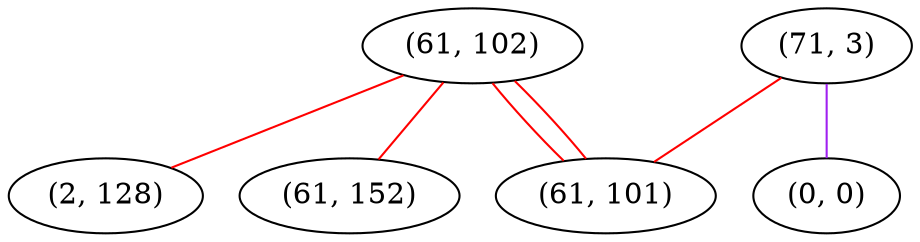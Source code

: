 graph "" {
"(61, 102)";
"(71, 3)";
"(0, 0)";
"(2, 128)";
"(61, 152)";
"(61, 101)";
"(61, 102)" -- "(2, 128)"  [color=red, key=0, weight=1];
"(61, 102)" -- "(61, 101)"  [color=red, key=0, weight=1];
"(61, 102)" -- "(61, 101)"  [color=red, key=1, weight=1];
"(61, 102)" -- "(61, 152)"  [color=red, key=0, weight=1];
"(71, 3)" -- "(0, 0)"  [color=purple, key=0, weight=4];
"(71, 3)" -- "(61, 101)"  [color=red, key=0, weight=1];
}
